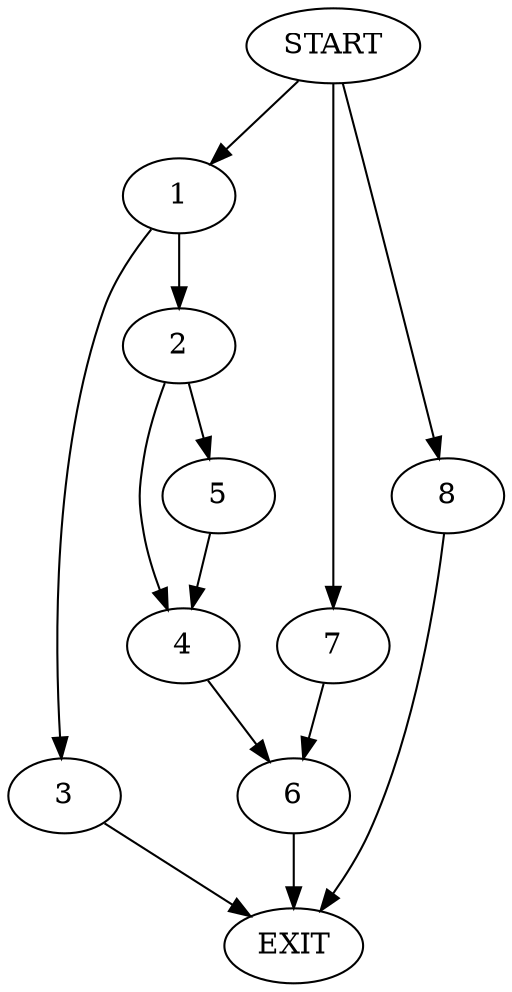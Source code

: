 digraph {
0 [label="START"]
9 [label="EXIT"]
0 -> 1
1 -> 2
1 -> 3
3 -> 9
2 -> 4
2 -> 5
5 -> 4
4 -> 6
6 -> 9
0 -> 7
7 -> 6
0 -> 8
8 -> 9
}
